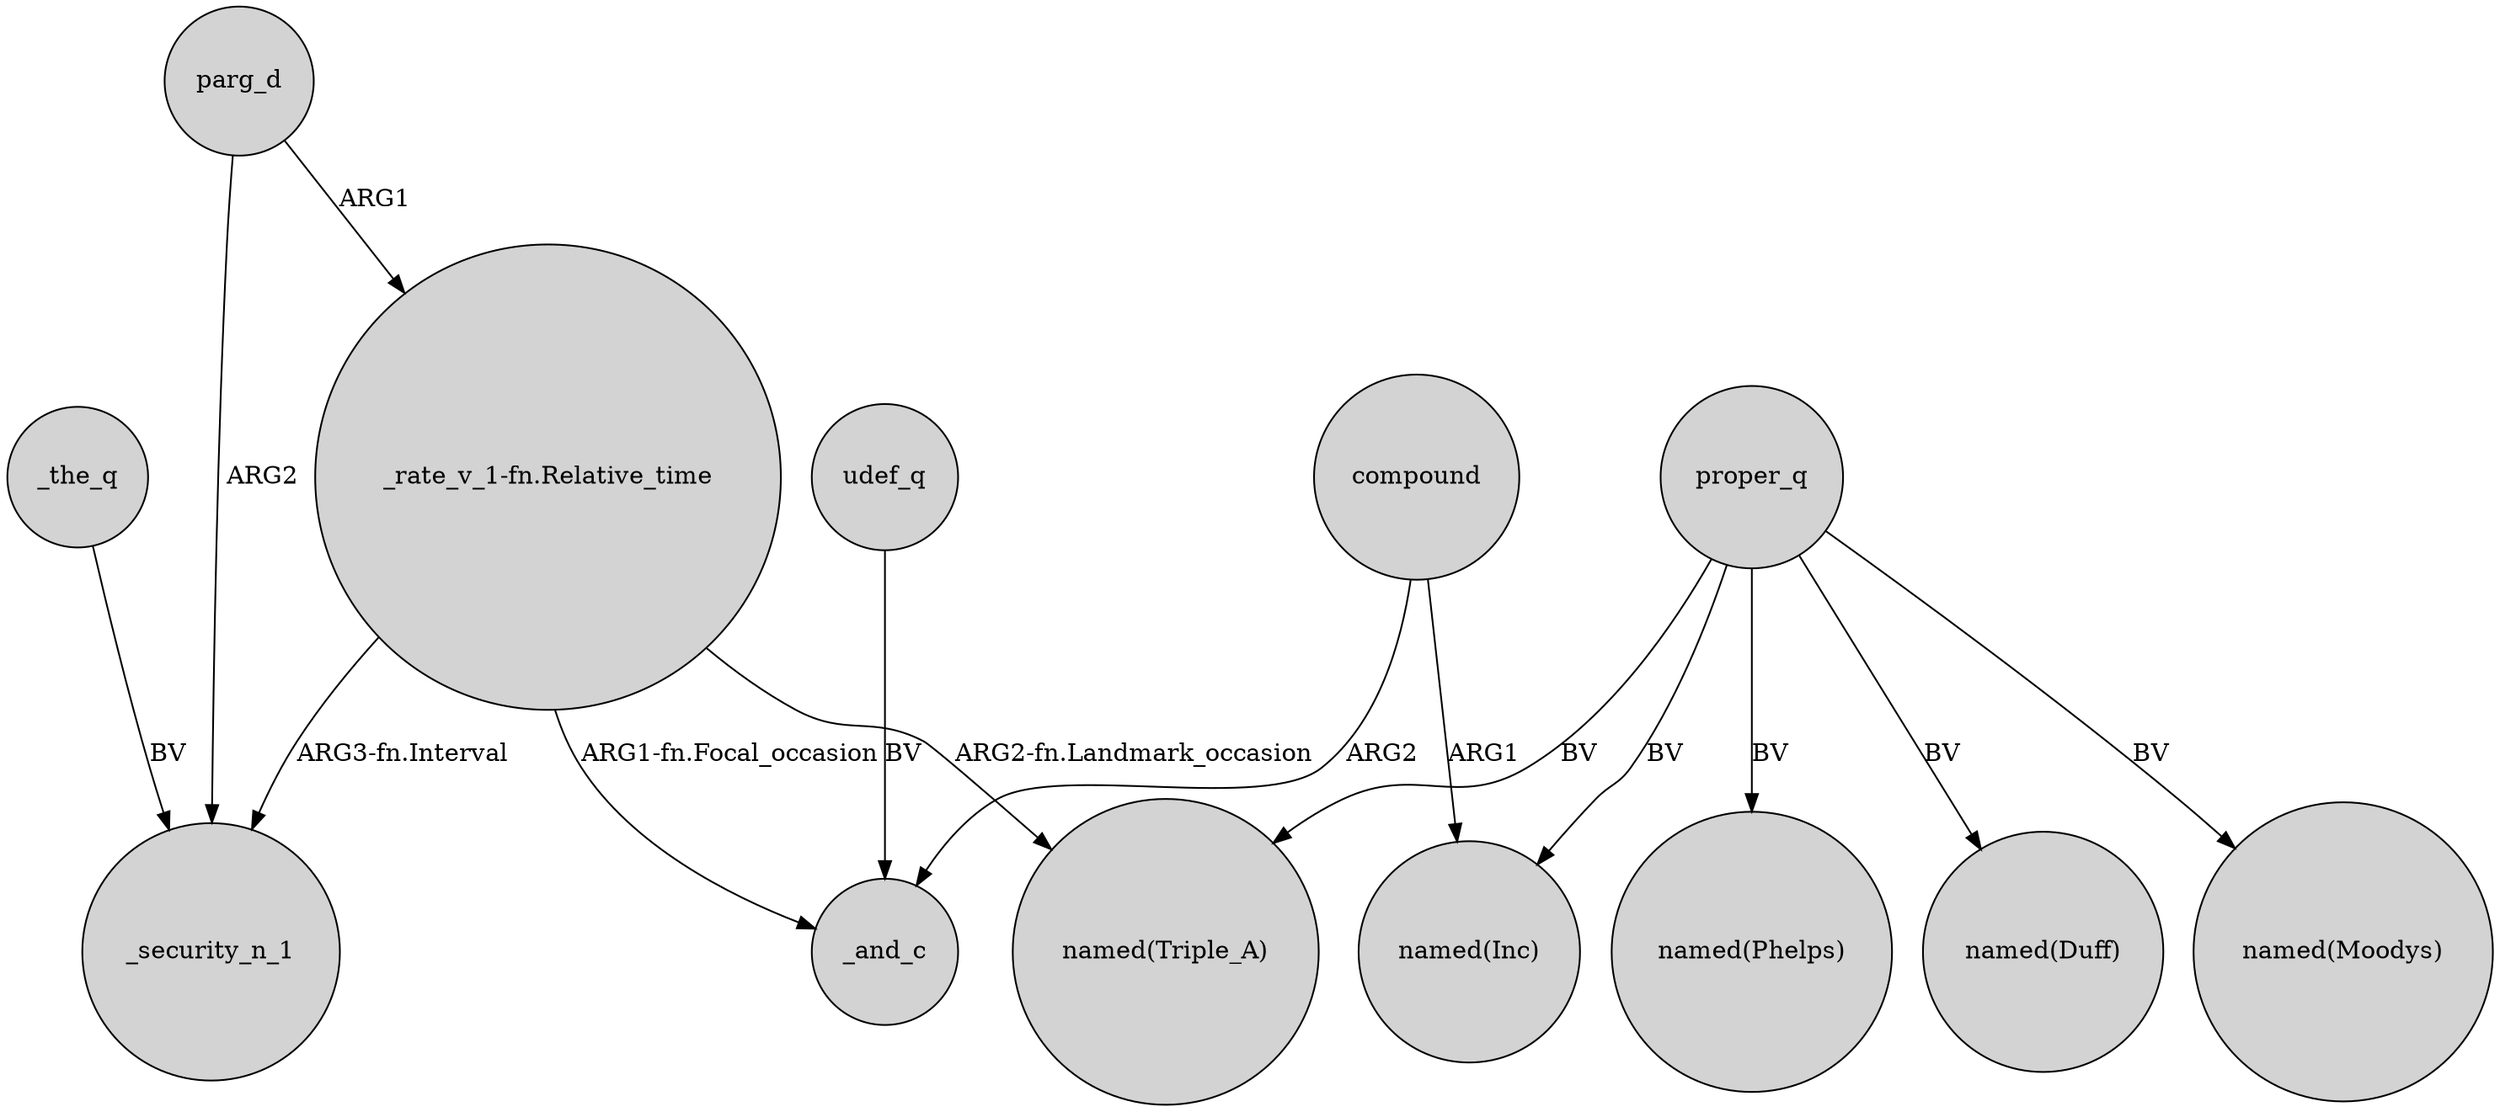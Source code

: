 digraph {
	node [shape=circle style=filled]
	proper_q -> "named(Triple_A)" [label=BV]
	compound -> "named(Inc)" [label=ARG1]
	proper_q -> "named(Phelps)" [label=BV]
	proper_q -> "named(Inc)" [label=BV]
	parg_d -> "_rate_v_1-fn.Relative_time" [label=ARG1]
	"_rate_v_1-fn.Relative_time" -> _security_n_1 [label="ARG3-fn.Interval"]
	udef_q -> _and_c [label=BV]
	"_rate_v_1-fn.Relative_time" -> _and_c [label="ARG1-fn.Focal_occasion"]
	_the_q -> _security_n_1 [label=BV]
	compound -> _and_c [label=ARG2]
	"_rate_v_1-fn.Relative_time" -> "named(Triple_A)" [label="ARG2-fn.Landmark_occasion"]
	parg_d -> _security_n_1 [label=ARG2]
	proper_q -> "named(Duff)" [label=BV]
	proper_q -> "named(Moodys)" [label=BV]
}
